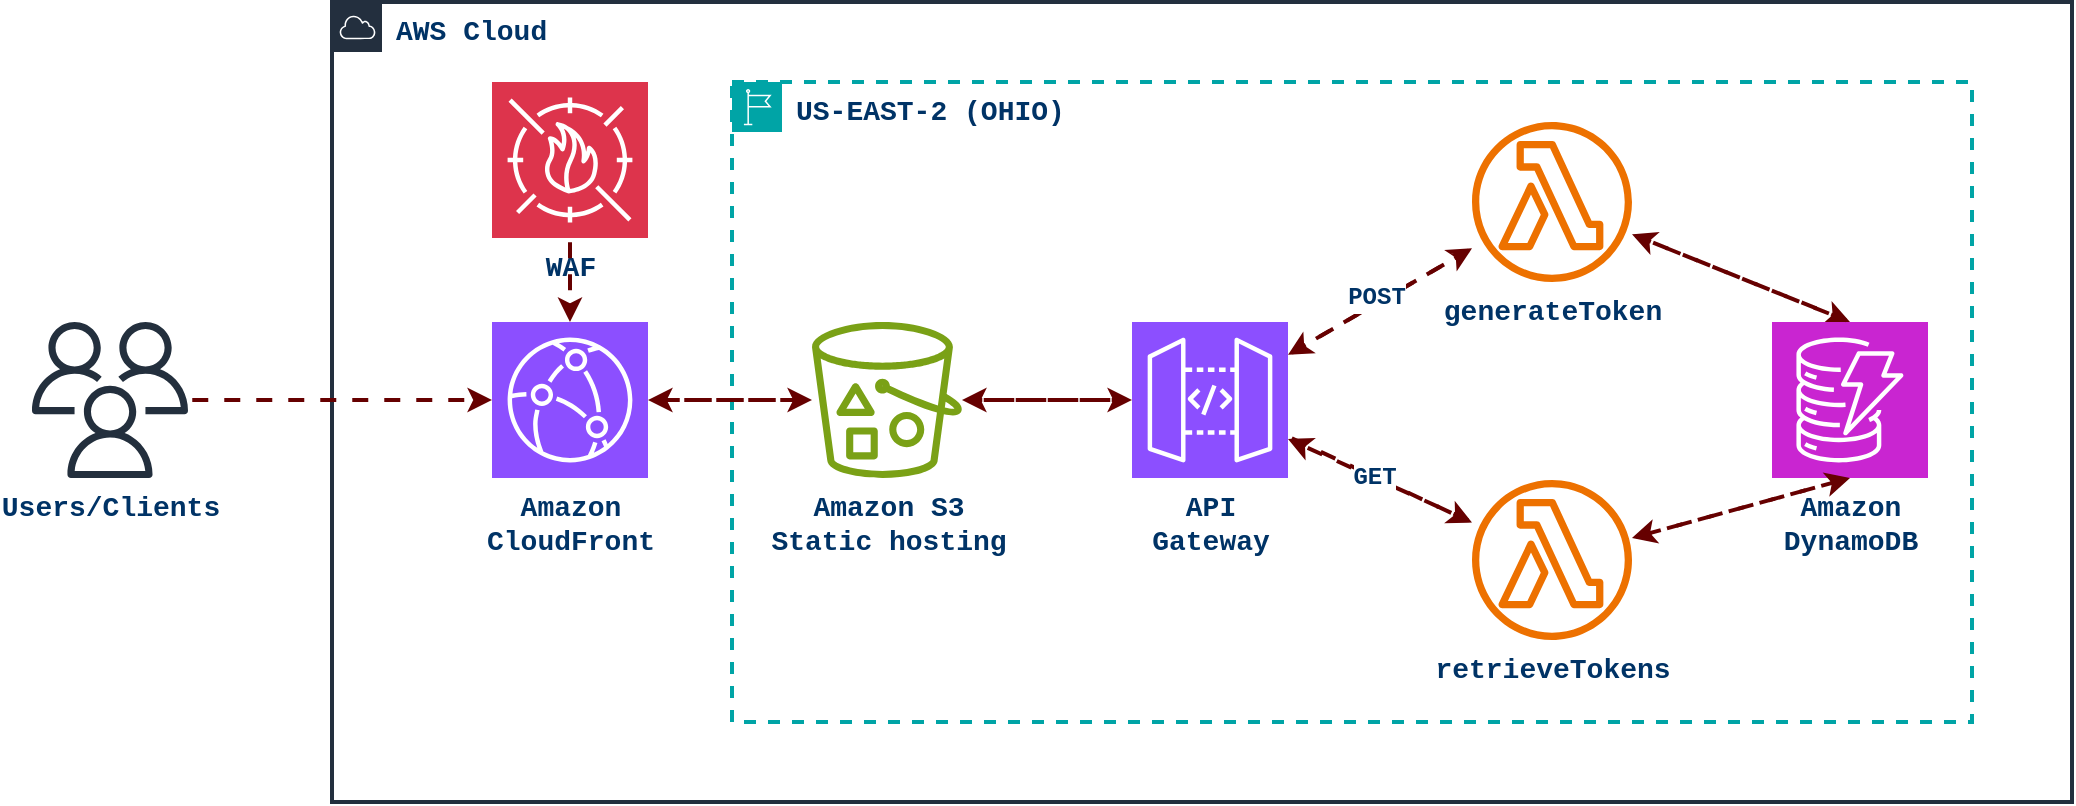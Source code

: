 <mxfile version="25.0.2">
  <diagram name="Page-1" id="j5NpKU-ZmqHJPvSCcANT">
    <mxGraphModel dx="1434" dy="836" grid="1" gridSize="10" guides="1" tooltips="1" connect="1" arrows="1" fold="1" page="1" pageScale="1" pageWidth="1100" pageHeight="850" math="0" shadow="0">
      <root>
        <mxCell id="0" />
        <mxCell id="1" parent="0" />
        <mxCell id="15TAHtcC4LjPjzNCC1kU-1" value="AWS Cloud" style="points=[[0,0],[0.25,0],[0.5,0],[0.75,0],[1,0],[1,0.25],[1,0.5],[1,0.75],[1,1],[0.75,1],[0.5,1],[0.25,1],[0,1],[0,0.75],[0,0.5],[0,0.25]];outlineConnect=0;gradientColor=none;html=1;whiteSpace=wrap;fontSize=14;fontStyle=1;container=1;pointerEvents=0;collapsible=0;recursiveResize=0;shape=mxgraph.aws4.group;grIcon=mxgraph.aws4.group_aws_cloud;strokeColor=#232F3E;fillColor=none;verticalAlign=top;align=left;spacingLeft=30;fontColor=#003366;dashed=0;strokeWidth=2;fontFamily=Courier New;" vertex="1" parent="1">
          <mxGeometry x="180" y="40" width="870" height="400" as="geometry" />
        </mxCell>
        <mxCell id="15TAHtcC4LjPjzNCC1kU-11" style="edgeStyle=orthogonalEdgeStyle;rounded=0;orthogonalLoop=1;jettySize=auto;html=1;strokeWidth=2;fontFamily=Courier New;fontSize=14;fontStyle=1;flowAnimation=1;strokeColor=#660000;fontColor=#003366;" edge="1" parent="15TAHtcC4LjPjzNCC1kU-1" source="15TAHtcC4LjPjzNCC1kU-2" target="15TAHtcC4LjPjzNCC1kU-4">
          <mxGeometry relative="1" as="geometry" />
        </mxCell>
        <mxCell id="15TAHtcC4LjPjzNCC1kU-2" value="Amazon&lt;div&gt;CloudFront&lt;/div&gt;" style="sketch=0;points=[[0,0,0],[0.25,0,0],[0.5,0,0],[0.75,0,0],[1,0,0],[0,1,0],[0.25,1,0],[0.5,1,0],[0.75,1,0],[1,1,0],[0,0.25,0],[0,0.5,0],[0,0.75,0],[1,0.25,0],[1,0.5,0],[1,0.75,0]];outlineConnect=0;fontColor=#003366;fillColor=#8C4FFF;strokeColor=#ffffff;dashed=0;verticalLabelPosition=bottom;verticalAlign=top;align=center;html=1;fontSize=14;fontStyle=1;aspect=fixed;shape=mxgraph.aws4.resourceIcon;resIcon=mxgraph.aws4.cloudfront;fontFamily=Courier New;" vertex="1" parent="15TAHtcC4LjPjzNCC1kU-1">
          <mxGeometry x="80" y="160" width="78" height="78" as="geometry" />
        </mxCell>
        <mxCell id="15TAHtcC4LjPjzNCC1kU-3" value="&lt;span&gt;US-EAST-2 (OHIO)&lt;/span&gt;" style="points=[[0,0],[0.25,0],[0.5,0],[0.75,0],[1,0],[1,0.25],[1,0.5],[1,0.75],[1,1],[0.75,1],[0.5,1],[0.25,1],[0,1],[0,0.75],[0,0.5],[0,0.25]];outlineConnect=0;gradientColor=none;html=1;whiteSpace=wrap;fontSize=14;fontStyle=1;container=1;pointerEvents=0;collapsible=0;recursiveResize=0;shape=mxgraph.aws4.group;grIcon=mxgraph.aws4.group_region;strokeColor=#00A4A6;fillColor=none;verticalAlign=top;align=left;spacingLeft=30;fontColor=#003366;dashed=1;strokeWidth=2;fontFamily=Courier New;" vertex="1" parent="15TAHtcC4LjPjzNCC1kU-1">
          <mxGeometry x="200" y="40" width="620" height="320" as="geometry" />
        </mxCell>
        <mxCell id="15TAHtcC4LjPjzNCC1kU-23" style="edgeStyle=orthogonalEdgeStyle;rounded=0;orthogonalLoop=1;jettySize=auto;html=1;flowAnimation=1;strokeWidth=2;strokeColor=#660000;fontFamily=Courier New;fontSize=14;fontStyle=1;fontColor=#003366;" edge="1" parent="15TAHtcC4LjPjzNCC1kU-3" source="15TAHtcC4LjPjzNCC1kU-4" target="15TAHtcC4LjPjzNCC1kU-6">
          <mxGeometry relative="1" as="geometry" />
        </mxCell>
        <mxCell id="15TAHtcC4LjPjzNCC1kU-4" value="Amazon S3&lt;div&gt;Static hosting&lt;/div&gt;" style="sketch=0;outlineConnect=0;fontColor=#003366;gradientColor=none;fillColor=#7AA116;strokeColor=none;dashed=0;verticalLabelPosition=bottom;verticalAlign=top;align=center;html=1;fontSize=14;fontStyle=1;aspect=fixed;pointerEvents=1;shape=mxgraph.aws4.bucket_with_objects;fontFamily=Courier New;" vertex="1" parent="15TAHtcC4LjPjzNCC1kU-3">
          <mxGeometry x="40" y="120" width="75" height="78" as="geometry" />
        </mxCell>
        <mxCell id="15TAHtcC4LjPjzNCC1kU-14" style="rounded=0;orthogonalLoop=1;jettySize=auto;html=1;flowAnimation=1;strokeWidth=2;strokeColor=#660000;fontFamily=Courier New;fontSize=14;fontStyle=1;fontColor=#003366;" edge="1" parent="15TAHtcC4LjPjzNCC1kU-3" source="15TAHtcC4LjPjzNCC1kU-6" target="15TAHtcC4LjPjzNCC1kU-7">
          <mxGeometry relative="1" as="geometry" />
        </mxCell>
        <mxCell id="15TAHtcC4LjPjzNCC1kU-15" style="rounded=0;orthogonalLoop=1;jettySize=auto;html=1;flowAnimation=1;strokeWidth=2;strokeColor=#660000;fontFamily=Courier New;fontSize=14;fontStyle=1;fontColor=#003366;" edge="1" parent="15TAHtcC4LjPjzNCC1kU-3" source="15TAHtcC4LjPjzNCC1kU-6" target="15TAHtcC4LjPjzNCC1kU-8">
          <mxGeometry relative="1" as="geometry" />
        </mxCell>
        <mxCell id="15TAHtcC4LjPjzNCC1kU-24" style="edgeStyle=orthogonalEdgeStyle;rounded=0;orthogonalLoop=1;jettySize=auto;html=1;flowAnimation=1;strokeWidth=2;strokeColor=#660000;fontFamily=Courier New;fontSize=14;fontStyle=1;fontColor=#003366;" edge="1" parent="15TAHtcC4LjPjzNCC1kU-3" source="15TAHtcC4LjPjzNCC1kU-6" target="15TAHtcC4LjPjzNCC1kU-4">
          <mxGeometry relative="1" as="geometry" />
        </mxCell>
        <mxCell id="15TAHtcC4LjPjzNCC1kU-6" value="API&lt;div&gt;Gateway&lt;/div&gt;" style="sketch=0;points=[[0,0,0],[0.25,0,0],[0.5,0,0],[0.75,0,0],[1,0,0],[0,1,0],[0.25,1,0],[0.5,1,0],[0.75,1,0],[1,1,0],[0,0.25,0],[0,0.5,0],[0,0.75,0],[1,0.25,0],[1,0.5,0],[1,0.75,0]];outlineConnect=0;fontColor=#003366;fillColor=#8C4FFF;strokeColor=#ffffff;dashed=0;verticalLabelPosition=bottom;verticalAlign=top;align=center;html=1;fontSize=14;fontStyle=1;aspect=fixed;shape=mxgraph.aws4.resourceIcon;resIcon=mxgraph.aws4.api_gateway;fontFamily=Courier New;" vertex="1" parent="15TAHtcC4LjPjzNCC1kU-3">
          <mxGeometry x="200" y="120" width="78" height="78" as="geometry" />
        </mxCell>
        <mxCell id="15TAHtcC4LjPjzNCC1kU-12" style="rounded=0;orthogonalLoop=1;jettySize=auto;html=1;entryX=0.5;entryY=0;entryDx=0;entryDy=0;entryPerimeter=0;fontFamily=Courier New;fontSize=14;fontStyle=1;flowAnimation=1;strokeWidth=2;strokeColor=#660000;fontColor=#003366;" edge="1" parent="15TAHtcC4LjPjzNCC1kU-3" source="15TAHtcC4LjPjzNCC1kU-7" target="15TAHtcC4LjPjzNCC1kU-9">
          <mxGeometry relative="1" as="geometry" />
        </mxCell>
        <mxCell id="15TAHtcC4LjPjzNCC1kU-7" value="generateToken" style="sketch=0;outlineConnect=0;fontColor=#003366;gradientColor=none;fillColor=#ED7100;strokeColor=none;dashed=0;verticalLabelPosition=bottom;verticalAlign=top;align=center;html=1;fontSize=14;fontStyle=1;aspect=fixed;pointerEvents=1;shape=mxgraph.aws4.lambda_function;fontFamily=Courier New;" vertex="1" parent="15TAHtcC4LjPjzNCC1kU-3">
          <mxGeometry x="370" y="20" width="80" height="80" as="geometry" />
        </mxCell>
        <mxCell id="15TAHtcC4LjPjzNCC1kU-8" value="retrieveTokens" style="sketch=0;outlineConnect=0;fontColor=#003366;gradientColor=none;fillColor=#ED7100;strokeColor=none;dashed=0;verticalLabelPosition=bottom;verticalAlign=top;align=center;html=1;fontSize=14;fontStyle=1;aspect=fixed;pointerEvents=1;shape=mxgraph.aws4.lambda_function;fontFamily=Courier New;" vertex="1" parent="15TAHtcC4LjPjzNCC1kU-3">
          <mxGeometry x="370" y="199" width="80" height="80" as="geometry" />
        </mxCell>
        <mxCell id="15TAHtcC4LjPjzNCC1kU-16" style="rounded=0;orthogonalLoop=1;jettySize=auto;html=1;exitX=0.5;exitY=1;exitDx=0;exitDy=0;exitPerimeter=0;flowAnimation=1;strokeWidth=2;strokeColor=#660000;fontFamily=Courier New;fontSize=14;fontStyle=1;fontColor=#003366;" edge="1" parent="15TAHtcC4LjPjzNCC1kU-3" source="15TAHtcC4LjPjzNCC1kU-9" target="15TAHtcC4LjPjzNCC1kU-8">
          <mxGeometry relative="1" as="geometry" />
        </mxCell>
        <mxCell id="15TAHtcC4LjPjzNCC1kU-9" value="Amazon&lt;div&gt;DynamoDB&lt;/div&gt;" style="sketch=0;points=[[0,0,0],[0.25,0,0],[0.5,0,0],[0.75,0,0],[1,0,0],[0,1,0],[0.25,1,0],[0.5,1,0],[0.75,1,0],[1,1,0],[0,0.25,0],[0,0.5,0],[0,0.75,0],[1,0.25,0],[1,0.5,0],[1,0.75,0]];outlineConnect=0;fontColor=#003366;fillColor=#C925D1;strokeColor=#ffffff;dashed=0;verticalLabelPosition=bottom;verticalAlign=top;align=center;html=1;fontSize=14;fontStyle=1;aspect=fixed;shape=mxgraph.aws4.resourceIcon;resIcon=mxgraph.aws4.dynamodb;fontFamily=Courier New;" vertex="1" parent="15TAHtcC4LjPjzNCC1kU-3">
          <mxGeometry x="520" y="120" width="78" height="78" as="geometry" />
        </mxCell>
        <mxCell id="15TAHtcC4LjPjzNCC1kU-13" value="" style="rounded=0;orthogonalLoop=1;jettySize=auto;html=1;entryX=0.5;entryY=1;entryDx=0;entryDy=0;entryPerimeter=0;fontFamily=Courier New;fontSize=14;fontStyle=1;flowAnimation=1;strokeWidth=2;strokeColor=#660000;fontColor=#003366;" edge="1" parent="15TAHtcC4LjPjzNCC1kU-3" source="15TAHtcC4LjPjzNCC1kU-8" target="15TAHtcC4LjPjzNCC1kU-9">
          <mxGeometry relative="1" as="geometry" />
        </mxCell>
        <mxCell id="15TAHtcC4LjPjzNCC1kU-17" style="rounded=0;orthogonalLoop=1;jettySize=auto;html=1;exitX=0.5;exitY=0;exitDx=0;exitDy=0;exitPerimeter=0;flowAnimation=1;strokeWidth=2;strokeColor=#660000;fontFamily=Courier New;fontSize=14;fontStyle=1;fontColor=#003366;" edge="1" parent="15TAHtcC4LjPjzNCC1kU-3" source="15TAHtcC4LjPjzNCC1kU-9" target="15TAHtcC4LjPjzNCC1kU-7">
          <mxGeometry relative="1" as="geometry" />
        </mxCell>
        <mxCell id="15TAHtcC4LjPjzNCC1kU-18" style="rounded=0;orthogonalLoop=1;jettySize=auto;html=1;flowAnimation=1;strokeWidth=2;strokeColor=#660000;fontFamily=Courier New;fontSize=14;fontStyle=1;fontColor=#003366;" edge="1" parent="15TAHtcC4LjPjzNCC1kU-3" source="15TAHtcC4LjPjzNCC1kU-7" target="15TAHtcC4LjPjzNCC1kU-6">
          <mxGeometry relative="1" as="geometry" />
        </mxCell>
        <mxCell id="15TAHtcC4LjPjzNCC1kU-33" value="&lt;span style=&quot;color: rgb(0, 51, 102); font-family: &amp;quot;Courier New&amp;quot;; font-size: 12px;&quot;&gt;&lt;b&gt;POST&lt;/b&gt;&lt;/span&gt;" style="edgeLabel;html=1;align=center;verticalAlign=middle;resizable=0;points=[];" vertex="1" connectable="0" parent="15TAHtcC4LjPjzNCC1kU-18">
          <mxGeometry x="0.016" y="-3" relative="1" as="geometry">
            <mxPoint as="offset" />
          </mxGeometry>
        </mxCell>
        <mxCell id="15TAHtcC4LjPjzNCC1kU-19" style="rounded=0;orthogonalLoop=1;jettySize=auto;html=1;entryX=1;entryY=0.75;entryDx=0;entryDy=0;entryPerimeter=0;flowAnimation=1;strokeWidth=2;strokeColor=#660000;fontFamily=Courier New;fontSize=14;fontStyle=1;fontColor=#003366;" edge="1" parent="15TAHtcC4LjPjzNCC1kU-3" target="15TAHtcC4LjPjzNCC1kU-6">
          <mxGeometry relative="1" as="geometry">
            <mxPoint x="370" y="220" as="sourcePoint" />
          </mxGeometry>
        </mxCell>
        <mxCell id="15TAHtcC4LjPjzNCC1kU-32" value="&lt;span style=&quot;color: rgb(0, 51, 102); font-family: &amp;quot;Courier New&amp;quot;; font-size: 12px; font-weight: 700;&quot;&gt;GET&lt;/span&gt;" style="edgeLabel;html=1;align=center;verticalAlign=middle;resizable=0;points=[];" vertex="1" connectable="0" parent="15TAHtcC4LjPjzNCC1kU-19">
          <mxGeometry x="0.064" relative="1" as="geometry">
            <mxPoint as="offset" />
          </mxGeometry>
        </mxCell>
        <mxCell id="15TAHtcC4LjPjzNCC1kU-26" style="edgeStyle=orthogonalEdgeStyle;rounded=0;orthogonalLoop=1;jettySize=auto;html=1;flowAnimation=1;strokeWidth=2;strokeColor=#660000;fontFamily=Courier New;fontSize=14;fontStyle=1;fontColor=#003366;" edge="1" parent="15TAHtcC4LjPjzNCC1kU-1" source="15TAHtcC4LjPjzNCC1kU-4" target="15TAHtcC4LjPjzNCC1kU-2">
          <mxGeometry relative="1" as="geometry" />
        </mxCell>
        <mxCell id="15TAHtcC4LjPjzNCC1kU-27" value="WAF" style="sketch=0;points=[[0,0,0],[0.25,0,0],[0.5,0,0],[0.75,0,0],[1,0,0],[0,1,0],[0.25,1,0],[0.5,1,0],[0.75,1,0],[1,1,0],[0,0.25,0],[0,0.5,0],[0,0.75,0],[1,0.25,0],[1,0.5,0],[1,0.75,0]];outlineConnect=0;fontColor=#003366;fillColor=#DD344C;strokeColor=#ffffff;dashed=0;verticalLabelPosition=bottom;verticalAlign=top;align=center;html=1;fontSize=14;fontStyle=1;aspect=fixed;shape=mxgraph.aws4.resourceIcon;resIcon=mxgraph.aws4.waf;fontFamily=Courier New;" vertex="1" parent="15TAHtcC4LjPjzNCC1kU-1">
          <mxGeometry x="80" y="40" width="78" height="78" as="geometry" />
        </mxCell>
        <mxCell id="15TAHtcC4LjPjzNCC1kU-28" style="edgeStyle=orthogonalEdgeStyle;rounded=0;orthogonalLoop=1;jettySize=auto;html=1;entryX=0.5;entryY=0;entryDx=0;entryDy=0;entryPerimeter=0;flowAnimation=1;strokeWidth=2;strokeColor=#660000;fontFamily=Courier New;fontSize=14;fontStyle=1;fontColor=#003366;" edge="1" parent="15TAHtcC4LjPjzNCC1kU-1" source="15TAHtcC4LjPjzNCC1kU-27" target="15TAHtcC4LjPjzNCC1kU-2">
          <mxGeometry relative="1" as="geometry" />
        </mxCell>
        <mxCell id="15TAHtcC4LjPjzNCC1kU-30" style="edgeStyle=orthogonalEdgeStyle;rounded=0;orthogonalLoop=1;jettySize=auto;html=1;flowAnimation=1;strokeWidth=2;strokeColor=#660000;fontFamily=Courier New;fontSize=14;fontStyle=1;fontColor=#003366;" edge="1" parent="1" source="15TAHtcC4LjPjzNCC1kU-29" target="15TAHtcC4LjPjzNCC1kU-2">
          <mxGeometry relative="1" as="geometry" />
        </mxCell>
        <mxCell id="15TAHtcC4LjPjzNCC1kU-29" value="Users/Clients" style="sketch=0;outlineConnect=0;fontColor=#003366;gradientColor=none;fillColor=#232F3D;strokeColor=none;dashed=0;verticalLabelPosition=bottom;verticalAlign=top;align=center;html=1;fontSize=14;fontStyle=1;aspect=fixed;pointerEvents=1;shape=mxgraph.aws4.users;fontFamily=Courier New;" vertex="1" parent="1">
          <mxGeometry x="30" y="200" width="78" height="78" as="geometry" />
        </mxCell>
      </root>
    </mxGraphModel>
  </diagram>
</mxfile>
